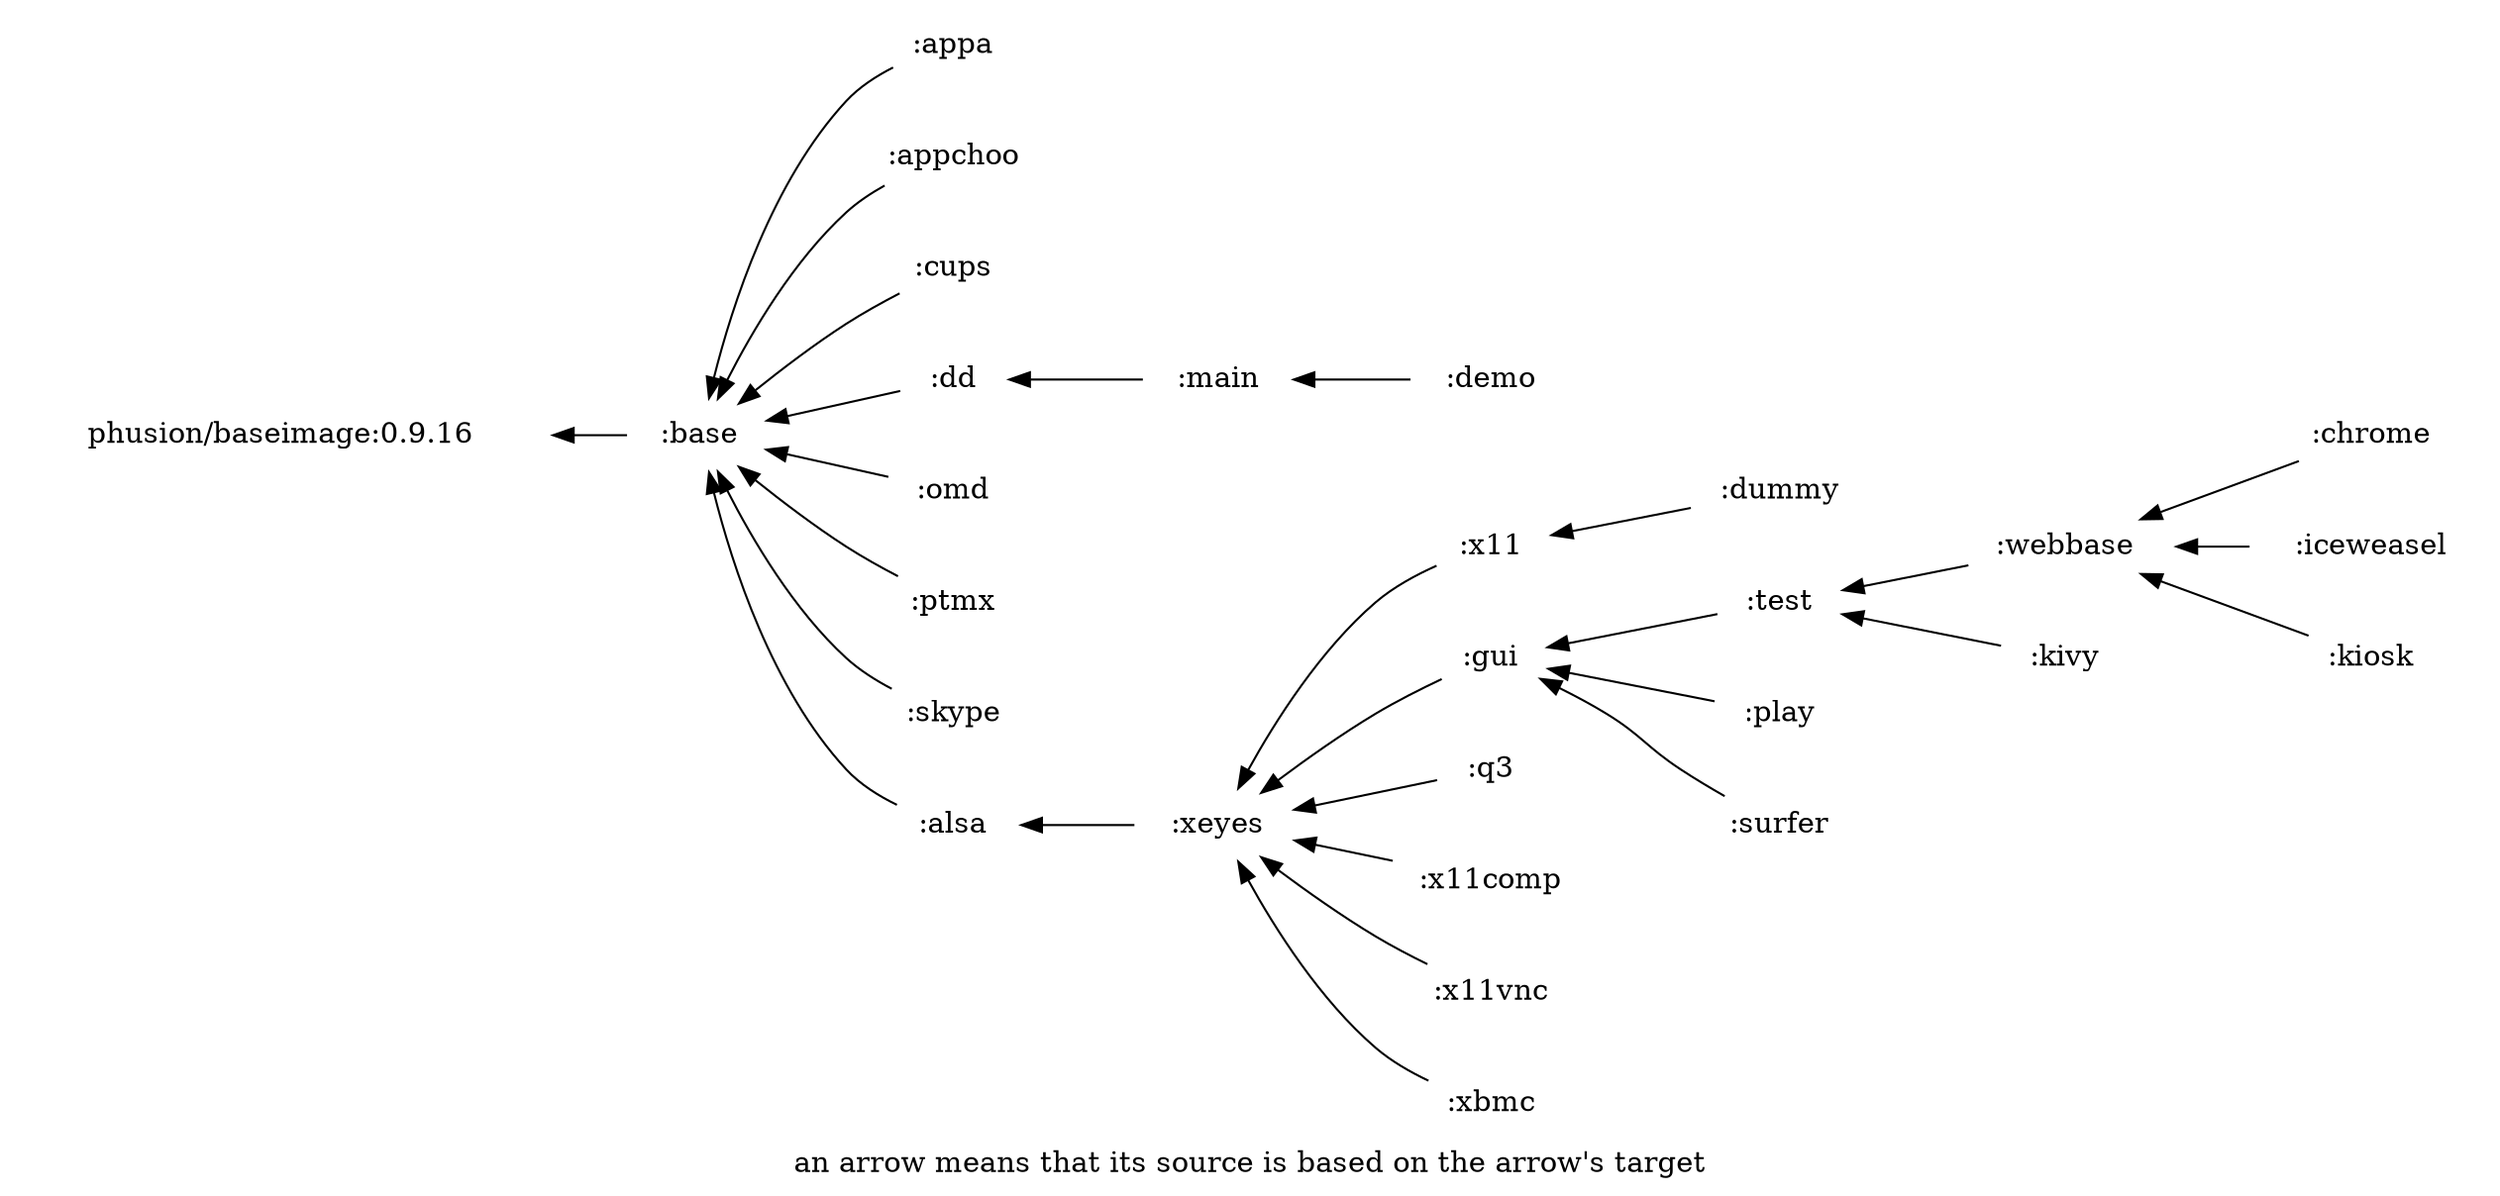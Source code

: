 digraph deps{ graph [label="an arrow means that its source is based on the arrow's target", labelloc=b]; node [color=white]; rankdir = RL;
":alsa" -> ":base" ;
":appa" -> ":base" ;
":appchoo" -> ":base" ;
":base" -> "phusion/baseimage:0.9.16" ;
":chrome" -> ":webbase" ;
":cups" -> ":base" ;
":dd" -> ":base" ;
":demo" -> ":main" ;
":dummy" -> ":x11" ;
":gui" -> ":xeyes" ;
":iceweasel" -> ":webbase" ;
":kiosk" -> ":webbase" ;
":kivy" -> ":test" ;
":main" -> ":dd" ;
":omd" -> ":base" ;
":play" -> ":gui" ;
":ptmx" -> ":base" ;
":q3" -> ":xeyes" ;
":skype" -> ":base" ;
":surfer" -> ":gui" ;
":test" -> ":gui" ;
":webbase" -> ":test" ;
":x11" -> ":xeyes" ;
":x11comp" -> ":xeyes" ;
":x11vnc" -> ":xeyes" ;
":xbmc" -> ":xeyes" ;
":xeyes" -> ":alsa" ;
}
